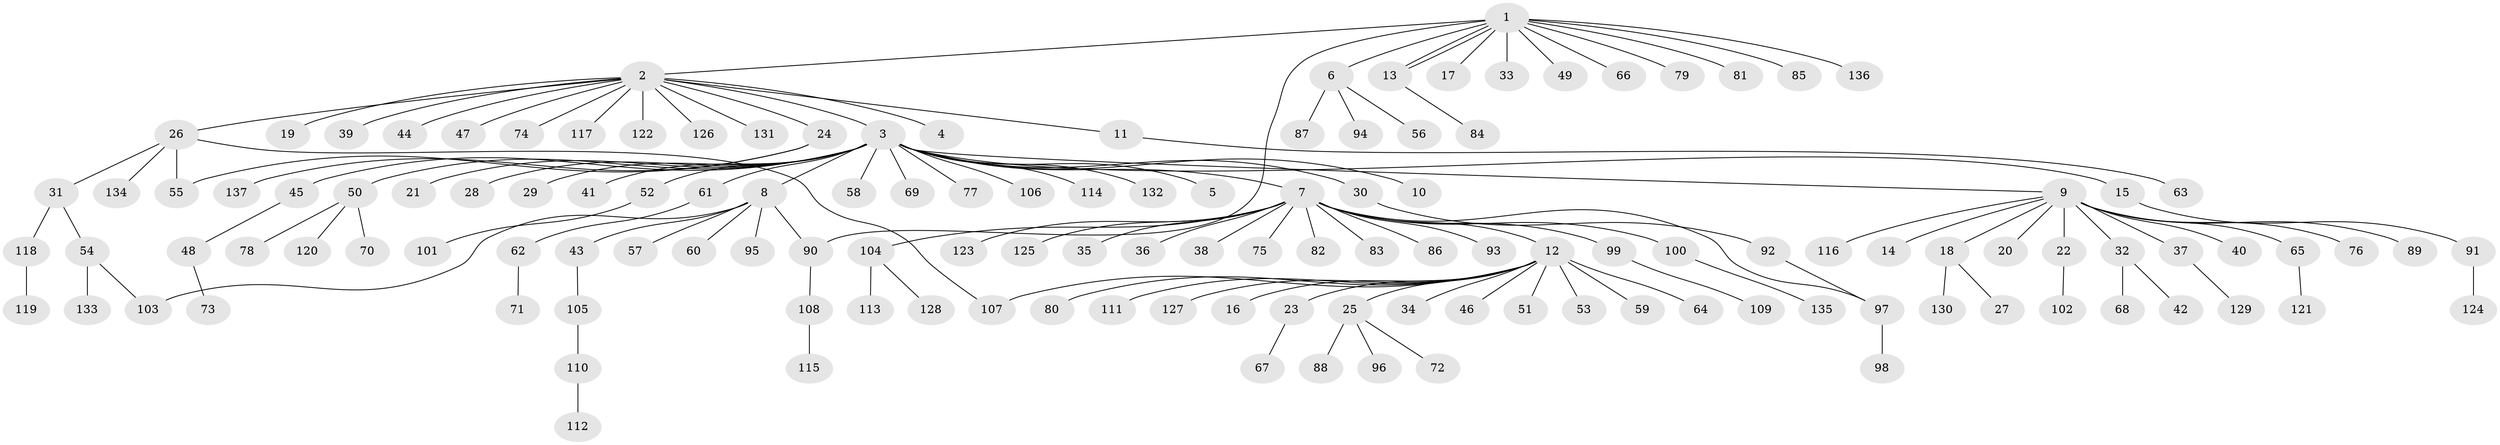 // coarse degree distribution, {16: 0.037037037037037035, 22: 0.018518518518518517, 1: 0.8148148148148148, 4: 0.05555555555555555, 2: 0.07407407407407407}
// Generated by graph-tools (version 1.1) at 2025/18/03/04/25 18:18:19]
// undirected, 137 vertices, 142 edges
graph export_dot {
graph [start="1"]
  node [color=gray90,style=filled];
  1;
  2;
  3;
  4;
  5;
  6;
  7;
  8;
  9;
  10;
  11;
  12;
  13;
  14;
  15;
  16;
  17;
  18;
  19;
  20;
  21;
  22;
  23;
  24;
  25;
  26;
  27;
  28;
  29;
  30;
  31;
  32;
  33;
  34;
  35;
  36;
  37;
  38;
  39;
  40;
  41;
  42;
  43;
  44;
  45;
  46;
  47;
  48;
  49;
  50;
  51;
  52;
  53;
  54;
  55;
  56;
  57;
  58;
  59;
  60;
  61;
  62;
  63;
  64;
  65;
  66;
  67;
  68;
  69;
  70;
  71;
  72;
  73;
  74;
  75;
  76;
  77;
  78;
  79;
  80;
  81;
  82;
  83;
  84;
  85;
  86;
  87;
  88;
  89;
  90;
  91;
  92;
  93;
  94;
  95;
  96;
  97;
  98;
  99;
  100;
  101;
  102;
  103;
  104;
  105;
  106;
  107;
  108;
  109;
  110;
  111;
  112;
  113;
  114;
  115;
  116;
  117;
  118;
  119;
  120;
  121;
  122;
  123;
  124;
  125;
  126;
  127;
  128;
  129;
  130;
  131;
  132;
  133;
  134;
  135;
  136;
  137;
  1 -- 2;
  1 -- 6;
  1 -- 13;
  1 -- 13;
  1 -- 17;
  1 -- 33;
  1 -- 49;
  1 -- 66;
  1 -- 79;
  1 -- 81;
  1 -- 85;
  1 -- 90;
  1 -- 136;
  2 -- 3;
  2 -- 4;
  2 -- 11;
  2 -- 19;
  2 -- 24;
  2 -- 26;
  2 -- 39;
  2 -- 44;
  2 -- 47;
  2 -- 74;
  2 -- 117;
  2 -- 122;
  2 -- 126;
  2 -- 131;
  3 -- 5;
  3 -- 7;
  3 -- 8;
  3 -- 9;
  3 -- 10;
  3 -- 15;
  3 -- 21;
  3 -- 28;
  3 -- 29;
  3 -- 30;
  3 -- 41;
  3 -- 45;
  3 -- 50;
  3 -- 52;
  3 -- 58;
  3 -- 61;
  3 -- 69;
  3 -- 77;
  3 -- 106;
  3 -- 114;
  3 -- 132;
  6 -- 56;
  6 -- 87;
  6 -- 94;
  7 -- 12;
  7 -- 35;
  7 -- 36;
  7 -- 38;
  7 -- 75;
  7 -- 82;
  7 -- 83;
  7 -- 86;
  7 -- 93;
  7 -- 97;
  7 -- 99;
  7 -- 100;
  7 -- 104;
  7 -- 123;
  7 -- 125;
  8 -- 43;
  8 -- 57;
  8 -- 60;
  8 -- 90;
  8 -- 95;
  8 -- 103;
  9 -- 14;
  9 -- 18;
  9 -- 20;
  9 -- 22;
  9 -- 32;
  9 -- 37;
  9 -- 40;
  9 -- 65;
  9 -- 76;
  9 -- 89;
  9 -- 116;
  11 -- 63;
  12 -- 16;
  12 -- 23;
  12 -- 25;
  12 -- 34;
  12 -- 46;
  12 -- 51;
  12 -- 53;
  12 -- 59;
  12 -- 64;
  12 -- 80;
  12 -- 107;
  12 -- 111;
  12 -- 127;
  13 -- 84;
  15 -- 91;
  18 -- 27;
  18 -- 130;
  22 -- 102;
  23 -- 67;
  24 -- 55;
  24 -- 137;
  25 -- 72;
  25 -- 88;
  25 -- 96;
  26 -- 31;
  26 -- 55;
  26 -- 107;
  26 -- 134;
  30 -- 92;
  31 -- 54;
  31 -- 118;
  32 -- 42;
  32 -- 68;
  37 -- 129;
  43 -- 105;
  45 -- 48;
  48 -- 73;
  50 -- 70;
  50 -- 78;
  50 -- 120;
  52 -- 101;
  54 -- 103;
  54 -- 133;
  61 -- 62;
  62 -- 71;
  65 -- 121;
  90 -- 108;
  91 -- 124;
  92 -- 97;
  97 -- 98;
  99 -- 109;
  100 -- 135;
  104 -- 113;
  104 -- 128;
  105 -- 110;
  108 -- 115;
  110 -- 112;
  118 -- 119;
}
